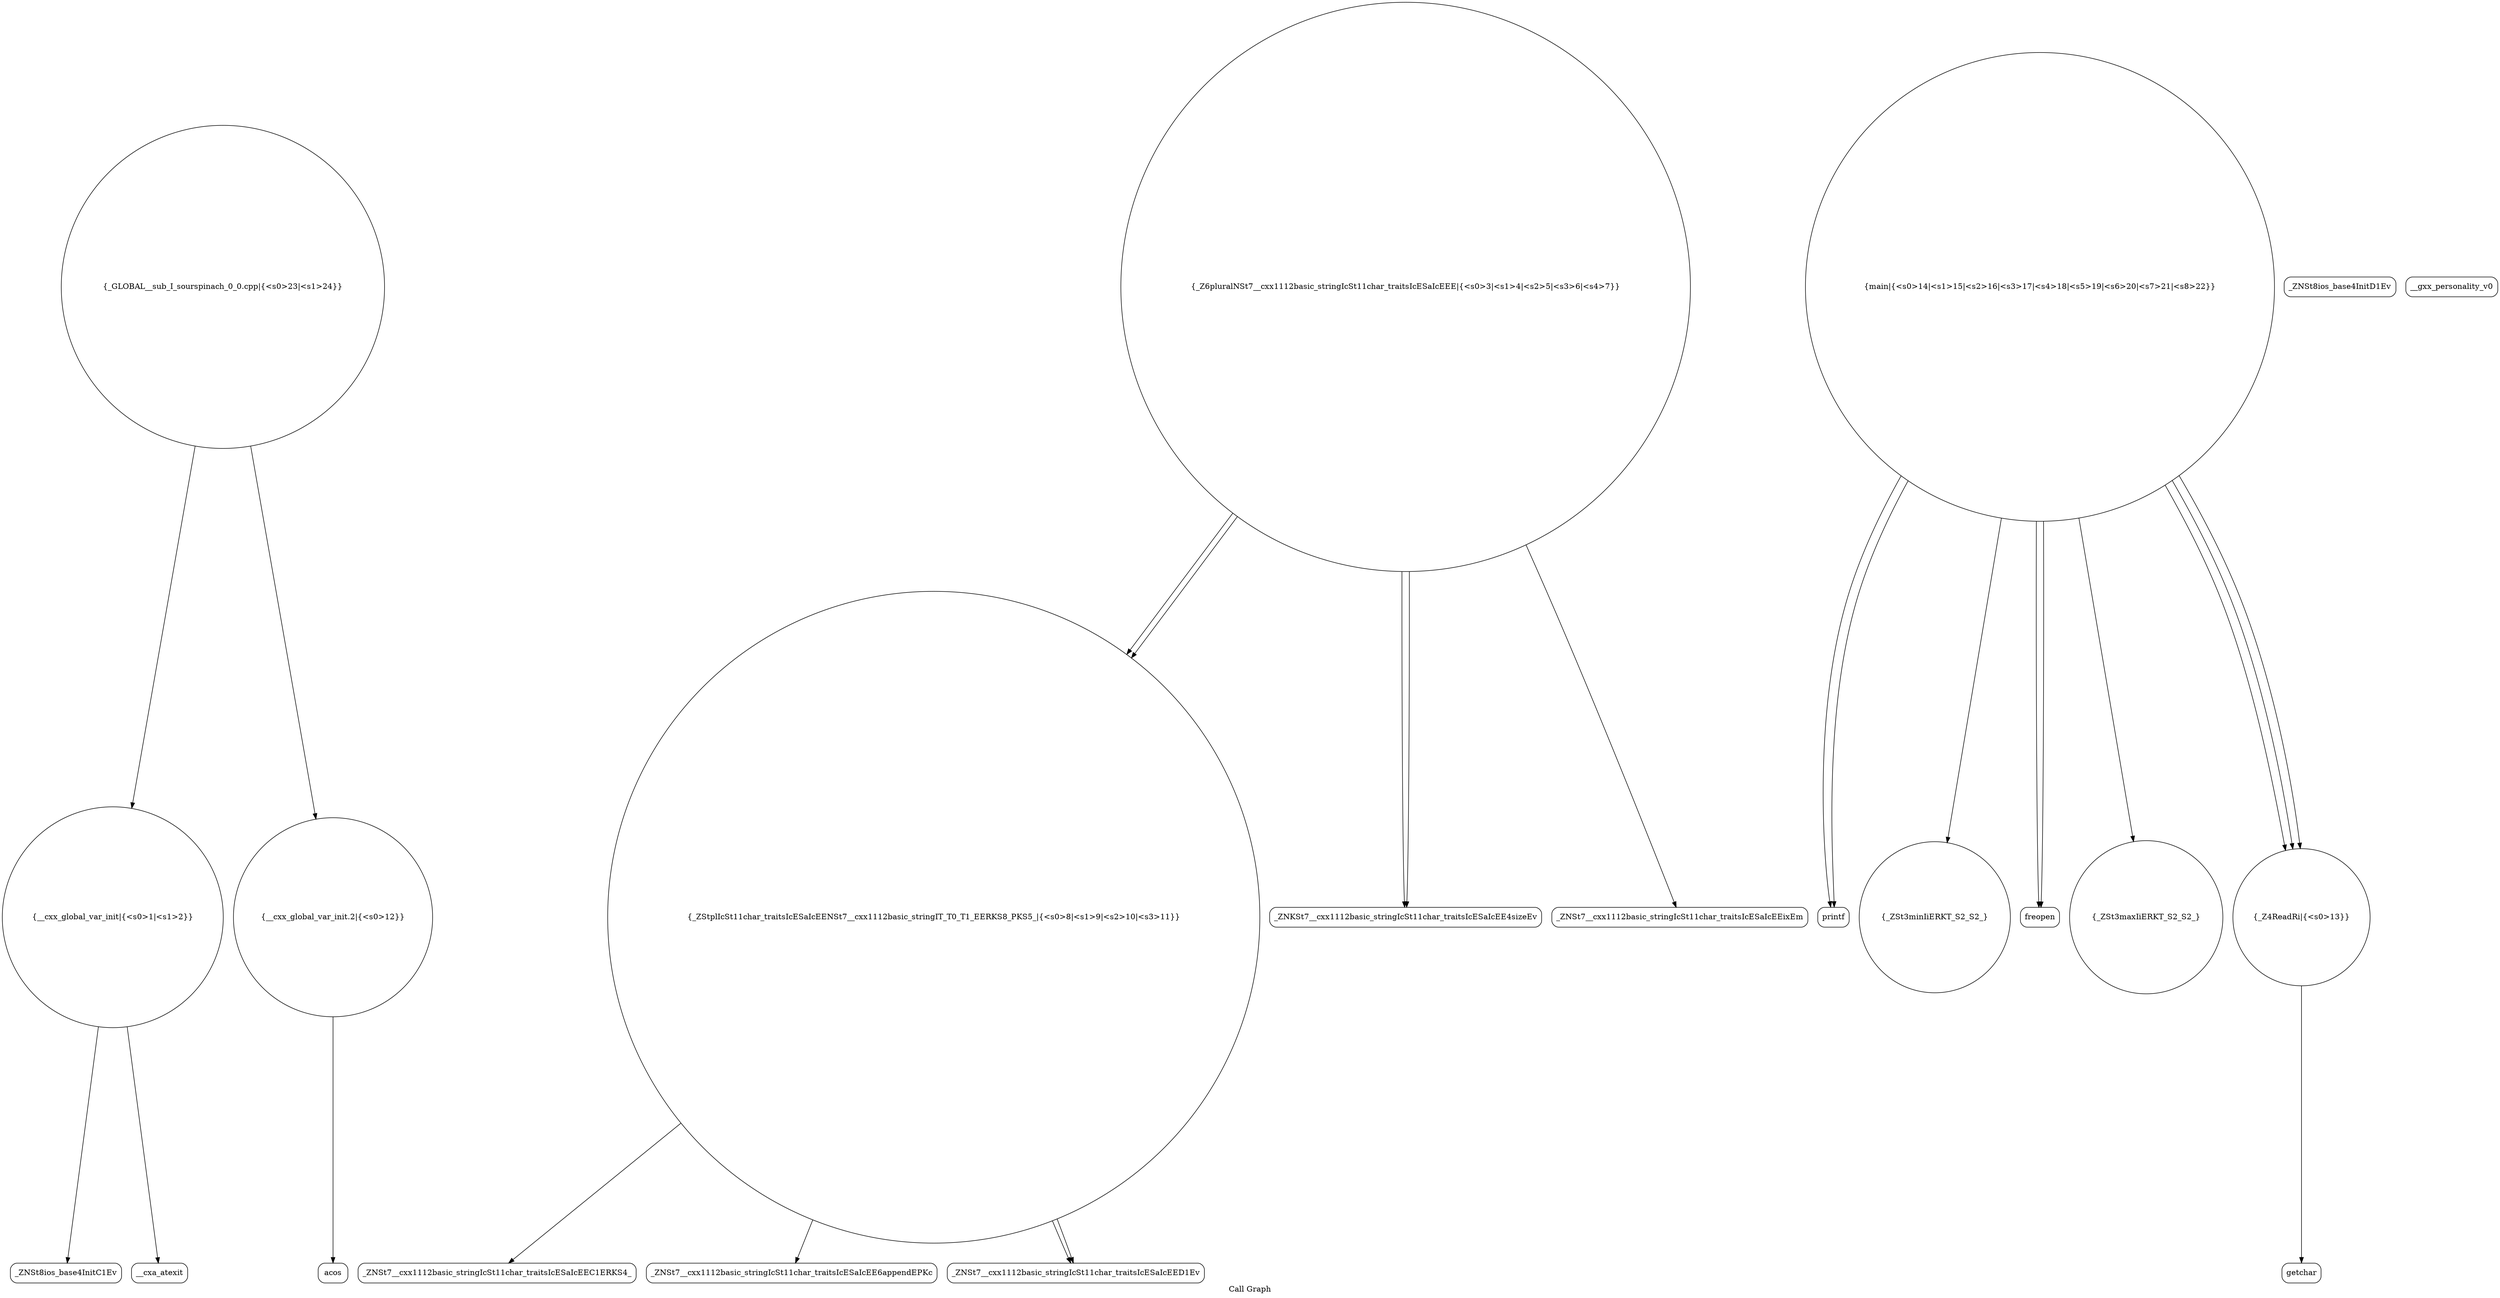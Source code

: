digraph "Call Graph" {
	label="Call Graph";

	Node0x5597d9e6e380 [shape=record,shape=circle,label="{__cxx_global_var_init|{<s0>1|<s1>2}}"];
	Node0x5597d9e6e380:s0 -> Node0x5597d9e6e810[color=black];
	Node0x5597d9e6e380:s1 -> Node0x5597d9e6e910[color=black];
	Node0x5597d9e6eb10 [shape=record,shape=circle,label="{_ZStplIcSt11char_traitsIcESaIcEENSt7__cxx1112basic_stringIT_T0_T1_EERKS8_PKS5_|{<s0>8|<s1>9|<s2>10|<s3>11}}"];
	Node0x5597d9e6eb10:s0 -> Node0x5597d9e6f010[color=black];
	Node0x5597d9e6eb10:s1 -> Node0x5597d9e6f090[color=black];
	Node0x5597d9e6eb10:s2 -> Node0x5597d9e6f190[color=black];
	Node0x5597d9e6eb10:s3 -> Node0x5597d9e6f190[color=black];
	Node0x5597d9e6ee90 [shape=record,shape=Mrecord,label="{printf}"];
	Node0x5597d9e6f210 [shape=record,shape=circle,label="{_GLOBAL__sub_I_sourspinach_0_0.cpp|{<s0>23|<s1>24}}"];
	Node0x5597d9e6f210:s0 -> Node0x5597d9e6e380[color=black];
	Node0x5597d9e6f210:s1 -> Node0x5597d9e6eb90[color=black];
	Node0x5597d9e6e890 [shape=record,shape=Mrecord,label="{_ZNSt8ios_base4InitD1Ev}"];
	Node0x5597d9e6ec10 [shape=record,shape=Mrecord,label="{acos}"];
	Node0x5597d9e6ef90 [shape=record,shape=circle,label="{_ZSt3minIiERKT_S2_S2_}"];
	Node0x5597d9e6e990 [shape=record,shape=circle,label="{_Z6pluralNSt7__cxx1112basic_stringIcSt11char_traitsIcESaIcEEE|{<s0>3|<s1>4|<s2>5|<s3>6|<s4>7}}"];
	Node0x5597d9e6e990:s0 -> Node0x5597d9e6ea10[color=black];
	Node0x5597d9e6e990:s1 -> Node0x5597d9e6ea10[color=black];
	Node0x5597d9e6e990:s2 -> Node0x5597d9e6ea90[color=black];
	Node0x5597d9e6e990:s3 -> Node0x5597d9e6eb10[color=black];
	Node0x5597d9e6e990:s4 -> Node0x5597d9e6eb10[color=black];
	Node0x5597d9e6ed10 [shape=record,shape=Mrecord,label="{getchar}"];
	Node0x5597d9e6f090 [shape=record,shape=Mrecord,label="{_ZNSt7__cxx1112basic_stringIcSt11char_traitsIcESaIcEE6appendEPKc}"];
	Node0x5597d9e6ea90 [shape=record,shape=Mrecord,label="{_ZNSt7__cxx1112basic_stringIcSt11char_traitsIcESaIcEEixEm}"];
	Node0x5597d9e6ee10 [shape=record,shape=Mrecord,label="{freopen}"];
	Node0x5597d9e6f190 [shape=record,shape=Mrecord,label="{_ZNSt7__cxx1112basic_stringIcSt11char_traitsIcESaIcEED1Ev}"];
	Node0x5597d9e6e810 [shape=record,shape=Mrecord,label="{_ZNSt8ios_base4InitC1Ev}"];
	Node0x5597d9e6eb90 [shape=record,shape=circle,label="{__cxx_global_var_init.2|{<s0>12}}"];
	Node0x5597d9e6eb90:s0 -> Node0x5597d9e6ec10[color=black];
	Node0x5597d9e6ef10 [shape=record,shape=circle,label="{_ZSt3maxIiERKT_S2_S2_}"];
	Node0x5597d9e6e910 [shape=record,shape=Mrecord,label="{__cxa_atexit}"];
	Node0x5597d9e6ec90 [shape=record,shape=circle,label="{_Z4ReadRi|{<s0>13}}"];
	Node0x5597d9e6ec90:s0 -> Node0x5597d9e6ed10[color=black];
	Node0x5597d9e6f010 [shape=record,shape=Mrecord,label="{_ZNSt7__cxx1112basic_stringIcSt11char_traitsIcESaIcEEC1ERKS4_}"];
	Node0x5597d9e6ea10 [shape=record,shape=Mrecord,label="{_ZNKSt7__cxx1112basic_stringIcSt11char_traitsIcESaIcEE4sizeEv}"];
	Node0x5597d9e6ed90 [shape=record,shape=circle,label="{main|{<s0>14|<s1>15|<s2>16|<s3>17|<s4>18|<s5>19|<s6>20|<s7>21|<s8>22}}"];
	Node0x5597d9e6ed90:s0 -> Node0x5597d9e6ee10[color=black];
	Node0x5597d9e6ed90:s1 -> Node0x5597d9e6ee10[color=black];
	Node0x5597d9e6ed90:s2 -> Node0x5597d9e6ec90[color=black];
	Node0x5597d9e6ed90:s3 -> Node0x5597d9e6ee90[color=black];
	Node0x5597d9e6ed90:s4 -> Node0x5597d9e6ec90[color=black];
	Node0x5597d9e6ed90:s5 -> Node0x5597d9e6ec90[color=black];
	Node0x5597d9e6ed90:s6 -> Node0x5597d9e6ef10[color=black];
	Node0x5597d9e6ed90:s7 -> Node0x5597d9e6ef90[color=black];
	Node0x5597d9e6ed90:s8 -> Node0x5597d9e6ee90[color=black];
	Node0x5597d9e6f110 [shape=record,shape=Mrecord,label="{__gxx_personality_v0}"];
}
